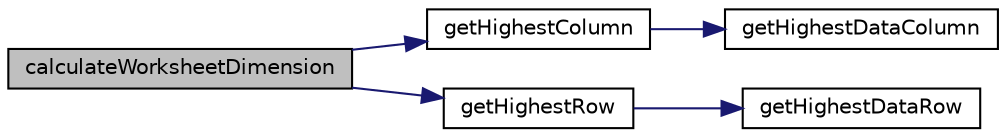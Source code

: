 digraph "calculateWorksheetDimension"
{
  edge [fontname="Helvetica",fontsize="10",labelfontname="Helvetica",labelfontsize="10"];
  node [fontname="Helvetica",fontsize="10",shape=record];
  rankdir="LR";
  Node48 [label="calculateWorksheetDimension",height=0.2,width=0.4,color="black", fillcolor="grey75", style="filled", fontcolor="black"];
  Node48 -> Node49 [color="midnightblue",fontsize="10",style="solid",fontname="Helvetica"];
  Node49 [label="getHighestColumn",height=0.2,width=0.4,color="black", fillcolor="white", style="filled",URL="$class_p_h_p_excel___worksheet.html#ad3c18234404cb06b8ee10126a0091aeb"];
  Node49 -> Node50 [color="midnightblue",fontsize="10",style="solid",fontname="Helvetica"];
  Node50 [label="getHighestDataColumn",height=0.2,width=0.4,color="black", fillcolor="white", style="filled",URL="$class_p_h_p_excel___worksheet.html#a4a525e1230b2c33af19870dc22519c21"];
  Node48 -> Node51 [color="midnightblue",fontsize="10",style="solid",fontname="Helvetica"];
  Node51 [label="getHighestRow",height=0.2,width=0.4,color="black", fillcolor="white", style="filled",URL="$class_p_h_p_excel___worksheet.html#ab1930a4c441cd53616caa55b195bde27"];
  Node51 -> Node52 [color="midnightblue",fontsize="10",style="solid",fontname="Helvetica"];
  Node52 [label="getHighestDataRow",height=0.2,width=0.4,color="black", fillcolor="white", style="filled",URL="$class_p_h_p_excel___worksheet.html#a9bd0ce49a7437c507fc6b9ac168224ee"];
}
